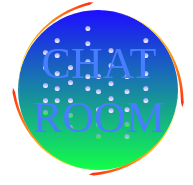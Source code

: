 <mxfile version="14.4.8" type="device"><diagram id="J_X7yaX-VysmV8UpEJtG" name="Page-1"><mxGraphModel dx="276" dy="156" grid="1" gridSize="10" guides="1" tooltips="1" connect="1" arrows="1" fold="1" page="1" pageScale="1" pageWidth="850" pageHeight="1100" math="0" shadow="0"><root><mxCell id="0"/><mxCell id="1" parent="0"/><mxCell id="dE_vzYyGs1oK6umDAV---1" value="" style="ellipse;whiteSpace=wrap;html=1;aspect=fixed;strokeColor=none;gradientColor=#12FF49;fillColor=#1D0DFF;" vertex="1" parent="1"><mxGeometry x="385" y="260" width="80" height="80" as="geometry"/></mxCell><mxCell id="dE_vzYyGs1oK6umDAV---7" value="" style="html=1;shadow=0;align=center;verticalAlign=middle;shape=mxgraph.arrows2.jumpInArrow;dy=0.67;dx=2.49;arrowHead=1.47;rounded=1;sketch=0;rotation=90;strokeColor=none;fillColor=#FF2A12;gradientColor=#FFF019;gradientDirection=west;" vertex="1" parent="1"><mxGeometry x="425.26" y="266" width="47.33" height="38" as="geometry"/></mxCell><mxCell id="dE_vzYyGs1oK6umDAV---10" value="" style="html=1;shadow=0;align=center;verticalAlign=middle;shape=mxgraph.arrows2.jumpInArrow;dy=0.67;dx=2.49;arrowHead=1.47;rounded=1;sketch=0;rotation=-185;strokeColor=none;fillColor=#FF2A12;gradientColor=#FFF019;gradientDirection=west;" vertex="1" parent="1"><mxGeometry x="418.67" y="303" width="47.33" height="38" as="geometry"/></mxCell><mxCell id="dE_vzYyGs1oK6umDAV---11" value="" style="html=1;shadow=0;align=center;verticalAlign=middle;shape=mxgraph.arrows2.jumpInArrow;dy=0.67;dx=2.49;arrowHead=1.47;rounded=1;sketch=0;rotation=-100;strokeColor=none;fillColor=#FF2A12;gradientColor=#FFF019;gradientDirection=west;" vertex="1" parent="1"><mxGeometry x="380.93" y="300" width="47.33" height="38" as="geometry"/></mxCell><mxCell id="dE_vzYyGs1oK6umDAV---14" value="" style="html=1;shadow=0;align=center;verticalAlign=middle;shape=mxgraph.arrows2.jumpInArrow;dy=0.67;dx=2.49;arrowHead=1.47;rounded=1;sketch=0;rotation=-15;strokeColor=none;fillColor=#FF2A12;gradientColor=#FFF019;gradientDirection=west;" vertex="1" parent="1"><mxGeometry x="380.93" y="261" width="47.33" height="38" as="geometry"/></mxCell><mxCell id="dE_vzYyGs1oK6umDAV---15" value="" style="ellipse;whiteSpace=wrap;html=1;aspect=fixed;rounded=1;sketch=0;gradientColor=#FFFFFF;strokeColor=none;fillColor=#9999FF;" vertex="1" parent="1"><mxGeometry x="397.5" y="280" width="2.5" height="2.5" as="geometry"/></mxCell><mxCell id="dE_vzYyGs1oK6umDAV---16" value="" style="ellipse;whiteSpace=wrap;html=1;aspect=fixed;rounded=1;sketch=0;gradientColor=#FFFFFF;strokeColor=none;fillColor=#9999FF;" vertex="1" parent="1"><mxGeometry x="397.5" y="287.5" width="2.5" height="2.5" as="geometry"/></mxCell><mxCell id="dE_vzYyGs1oK6umDAV---17" value="" style="ellipse;whiteSpace=wrap;html=1;aspect=fixed;rounded=1;sketch=0;gradientColor=#FFFFFF;strokeColor=none;fillColor=#9999FF;" vertex="1" parent="1"><mxGeometry x="397.5" y="296.5" width="2.5" height="2.5" as="geometry"/></mxCell><mxCell id="dE_vzYyGs1oK6umDAV---18" value="" style="ellipse;whiteSpace=wrap;html=1;aspect=fixed;rounded=1;sketch=0;gradientColor=#FFFFFF;strokeColor=none;fillColor=#9999FF;" vertex="1" parent="1"><mxGeometry x="397.5" y="304" width="2.5" height="2.5" as="geometry"/></mxCell><mxCell id="dE_vzYyGs1oK6umDAV---20" value="" style="ellipse;whiteSpace=wrap;html=1;aspect=fixed;rounded=1;sketch=0;strokeColor=none;fillColor=#9999FF;gradientColor=#22FF12;" vertex="1" parent="1"><mxGeometry x="397.5" y="310" width="2.5" height="2.5" as="geometry"/></mxCell><mxCell id="dE_vzYyGs1oK6umDAV---27" value="" style="ellipse;whiteSpace=wrap;html=1;aspect=fixed;rounded=1;sketch=0;gradientColor=#FFFFFF;strokeColor=none;fillColor=#9999FF;" vertex="1" parent="1"><mxGeometry x="403.35" y="274" width="2.5" height="2.5" as="geometry"/></mxCell><mxCell id="dE_vzYyGs1oK6umDAV---28" value="" style="ellipse;whiteSpace=wrap;html=1;aspect=fixed;rounded=1;sketch=0;gradientColor=#FFFFFF;strokeColor=none;fillColor=#9999FF;" vertex="1" parent="1"><mxGeometry x="403.35" y="281.5" width="2.5" height="2.5" as="geometry"/></mxCell><mxCell id="dE_vzYyGs1oK6umDAV---29" value="" style="ellipse;whiteSpace=wrap;html=1;aspect=fixed;rounded=1;sketch=0;gradientColor=#FFFFFF;strokeColor=none;fillColor=#9999FF;" vertex="1" parent="1"><mxGeometry x="403.35" y="290.5" width="2.5" height="2.5" as="geometry"/></mxCell><mxCell id="dE_vzYyGs1oK6umDAV---30" value="" style="ellipse;whiteSpace=wrap;html=1;aspect=fixed;rounded=1;sketch=0;gradientColor=#FFFFFF;strokeColor=none;fillColor=#9999FF;" vertex="1" parent="1"><mxGeometry x="403.35" y="298" width="2.5" height="2.5" as="geometry"/></mxCell><mxCell id="dE_vzYyGs1oK6umDAV---31" value="" style="ellipse;whiteSpace=wrap;html=1;aspect=fixed;rounded=1;sketch=0;gradientColor=#FFFFFF;strokeColor=none;fillColor=#9999FF;" vertex="1" parent="1"><mxGeometry x="403.35" y="304" width="2.5" height="2.5" as="geometry"/></mxCell><mxCell id="dE_vzYyGs1oK6umDAV---32" value="" style="ellipse;whiteSpace=wrap;html=1;aspect=fixed;rounded=1;sketch=0;gradientColor=#FFFFFF;strokeColor=none;fillColor=#9999FF;" vertex="1" parent="1"><mxGeometry x="410" y="287.5" width="2.5" height="2.5" as="geometry"/></mxCell><mxCell id="dE_vzYyGs1oK6umDAV---33" value="" style="ellipse;whiteSpace=wrap;html=1;aspect=fixed;rounded=1;sketch=0;gradientColor=#FFFFFF;strokeColor=none;fillColor=#9999FF;" vertex="1" parent="1"><mxGeometry x="410" y="295" width="2.5" height="2.5" as="geometry"/></mxCell><mxCell id="dE_vzYyGs1oK6umDAV---34" value="" style="ellipse;whiteSpace=wrap;html=1;aspect=fixed;rounded=1;sketch=0;gradientColor=#FFFFFF;strokeColor=none;fillColor=#9999FF;" vertex="1" parent="1"><mxGeometry x="410" y="304" width="2.5" height="2.5" as="geometry"/></mxCell><mxCell id="dE_vzYyGs1oK6umDAV---35" value="" style="ellipse;whiteSpace=wrap;html=1;aspect=fixed;rounded=1;sketch=0;strokeColor=none;fillColor=#9999FF;gradientColor=#22FF12;" vertex="1" parent="1"><mxGeometry x="410" y="311.5" width="2.5" height="2.5" as="geometry"/></mxCell><mxCell id="dE_vzYyGs1oK6umDAV---36" value="" style="ellipse;whiteSpace=wrap;html=1;aspect=fixed;rounded=1;sketch=0;strokeColor=none;fillColor=#9999FF;gradientColor=#22FF12;" vertex="1" parent="1"><mxGeometry x="410" y="317.5" width="2.5" height="2.5" as="geometry"/></mxCell><mxCell id="dE_vzYyGs1oK6umDAV---37" value="" style="ellipse;whiteSpace=wrap;html=1;aspect=fixed;rounded=1;sketch=0;gradientColor=#FFFFFF;strokeColor=none;fillColor=#9999FF;" vertex="1" parent="1"><mxGeometry x="418.67" y="268" width="2.5" height="2.5" as="geometry"/></mxCell><mxCell id="dE_vzYyGs1oK6umDAV---38" value="" style="ellipse;whiteSpace=wrap;html=1;aspect=fixed;rounded=1;sketch=0;gradientColor=#FFFFFF;strokeColor=none;fillColor=#9999FF;" vertex="1" parent="1"><mxGeometry x="418.67" y="275.5" width="2.5" height="2.5" as="geometry"/></mxCell><mxCell id="dE_vzYyGs1oK6umDAV---39" value="" style="ellipse;whiteSpace=wrap;html=1;aspect=fixed;rounded=1;sketch=0;gradientColor=#FFFFFF;strokeColor=none;fillColor=#9999FF;" vertex="1" parent="1"><mxGeometry x="418.67" y="284.5" width="2.5" height="2.5" as="geometry"/></mxCell><mxCell id="dE_vzYyGs1oK6umDAV---40" value="" style="ellipse;whiteSpace=wrap;html=1;aspect=fixed;rounded=1;sketch=0;gradientColor=#FFFFFF;strokeColor=none;fillColor=#9999FF;" vertex="1" parent="1"><mxGeometry x="418.67" y="292" width="2.5" height="2.5" as="geometry"/></mxCell><mxCell id="dE_vzYyGs1oK6umDAV---41" value="" style="ellipse;whiteSpace=wrap;html=1;aspect=fixed;rounded=1;sketch=0;gradientColor=#FFFFFF;strokeColor=none;fillColor=#9999FF;" vertex="1" parent="1"><mxGeometry x="418.67" y="298" width="2.5" height="2.5" as="geometry"/></mxCell><mxCell id="dE_vzYyGs1oK6umDAV---42" value="" style="ellipse;whiteSpace=wrap;html=1;aspect=fixed;rounded=1;sketch=0;gradientColor=#FFFFFF;strokeColor=none;fillColor=#9999FF;" vertex="1" parent="1"><mxGeometry x="424" y="292" width="2.5" height="2.5" as="geometry"/></mxCell><mxCell id="dE_vzYyGs1oK6umDAV---43" value="" style="ellipse;whiteSpace=wrap;html=1;aspect=fixed;rounded=1;sketch=0;gradientColor=#FFFFFF;strokeColor=none;fillColor=#9999FF;" vertex="1" parent="1"><mxGeometry x="424" y="299.5" width="2.5" height="2.5" as="geometry"/></mxCell><mxCell id="dE_vzYyGs1oK6umDAV---44" value="" style="ellipse;whiteSpace=wrap;html=1;aspect=fixed;rounded=1;sketch=0;gradientColor=#FFFFFF;strokeColor=none;fillColor=#9999FF;" vertex="1" parent="1"><mxGeometry x="424" y="308.5" width="2.5" height="2.5" as="geometry"/></mxCell><mxCell id="dE_vzYyGs1oK6umDAV---45" value="" style="ellipse;whiteSpace=wrap;html=1;aspect=fixed;rounded=1;sketch=0;strokeColor=none;fillColor=#9999FF;gradientColor=#22FF12;" vertex="1" parent="1"><mxGeometry x="424" y="316" width="2.5" height="2.5" as="geometry"/></mxCell><mxCell id="dE_vzYyGs1oK6umDAV---46" value="" style="ellipse;whiteSpace=wrap;html=1;aspect=fixed;rounded=1;sketch=0;strokeColor=none;fillColor=#9999FF;gradientColor=#22FF12;" vertex="1" parent="1"><mxGeometry x="424" y="322" width="2.5" height="2.5" as="geometry"/></mxCell><mxCell id="dE_vzYyGs1oK6umDAV---50" value="" style="ellipse;whiteSpace=wrap;html=1;aspect=fixed;rounded=1;sketch=0;gradientColor=#FFFFFF;strokeColor=none;fillColor=#9999FF;" vertex="1" parent="1"><mxGeometry x="430.26" y="303" width="2.5" height="2.5" as="geometry"/></mxCell><mxCell id="dE_vzYyGs1oK6umDAV---52" value="" style="ellipse;whiteSpace=wrap;html=1;aspect=fixed;rounded=1;sketch=0;gradientColor=#FFFFFF;strokeColor=none;fillColor=#9999FF;" vertex="1" parent="1"><mxGeometry x="438.26" y="292" width="2.5" height="2.5" as="geometry"/></mxCell><mxCell id="dE_vzYyGs1oK6umDAV---53" value="" style="ellipse;whiteSpace=wrap;html=1;aspect=fixed;rounded=1;sketch=0;gradientColor=#FFFFFF;strokeColor=none;fillColor=#9999FF;" vertex="1" parent="1"><mxGeometry x="438.26" y="299.5" width="2.5" height="2.5" as="geometry"/></mxCell><mxCell id="dE_vzYyGs1oK6umDAV---54" value="" style="ellipse;whiteSpace=wrap;html=1;aspect=fixed;rounded=1;sketch=0;gradientColor=#FFFFFF;strokeColor=none;fillColor=#9999FF;" vertex="1" parent="1"><mxGeometry x="438.26" y="308.5" width="2.5" height="2.5" as="geometry"/></mxCell><mxCell id="dE_vzYyGs1oK6umDAV---55" value="" style="ellipse;whiteSpace=wrap;html=1;aspect=fixed;rounded=1;sketch=0;strokeColor=none;fillColor=#9999FF;gradientColor=#22FF12;" vertex="1" parent="1"><mxGeometry x="438.26" y="316" width="2.5" height="2.5" as="geometry"/></mxCell><mxCell id="dE_vzYyGs1oK6umDAV---56" value="" style="ellipse;whiteSpace=wrap;html=1;aspect=fixed;rounded=1;sketch=0;strokeColor=none;fillColor=#9999FF;gradientColor=#69FF91;" vertex="1" parent="1"><mxGeometry x="438.26" y="322" width="2.5" height="2.5" as="geometry"/></mxCell><mxCell id="dE_vzYyGs1oK6umDAV---57" value="" style="ellipse;whiteSpace=wrap;html=1;aspect=fixed;rounded=1;sketch=0;gradientColor=#FFFFFF;strokeColor=none;fillColor=#9999FF;" vertex="1" parent="1"><mxGeometry x="447.67" y="274" width="2.5" height="2.5" as="geometry"/></mxCell><mxCell id="dE_vzYyGs1oK6umDAV---58" value="" style="ellipse;whiteSpace=wrap;html=1;aspect=fixed;rounded=1;sketch=0;gradientColor=#FFFFFF;strokeColor=none;fillColor=#9999FF;" vertex="1" parent="1"><mxGeometry x="447.67" y="281.5" width="2.5" height="2.5" as="geometry"/></mxCell><mxCell id="dE_vzYyGs1oK6umDAV---59" value="" style="ellipse;whiteSpace=wrap;html=1;aspect=fixed;rounded=1;sketch=0;gradientColor=#FFFFFF;strokeColor=none;fillColor=#9999FF;" vertex="1" parent="1"><mxGeometry x="447.67" y="290.5" width="2.5" height="2.5" as="geometry"/></mxCell><mxCell id="dE_vzYyGs1oK6umDAV---60" value="" style="ellipse;whiteSpace=wrap;html=1;aspect=fixed;rounded=1;sketch=0;gradientColor=#FFFFFF;strokeColor=none;fillColor=#9999FF;" vertex="1" parent="1"><mxGeometry x="447.67" y="298" width="2.5" height="2.5" as="geometry"/></mxCell><mxCell id="dE_vzYyGs1oK6umDAV---61" value="" style="ellipse;whiteSpace=wrap;html=1;aspect=fixed;rounded=1;sketch=0;gradientColor=#FFFFFF;strokeColor=none;fillColor=#9999FF;" vertex="1" parent="1"><mxGeometry x="447.67" y="304" width="2.5" height="2.5" as="geometry"/></mxCell><mxCell id="dE_vzYyGs1oK6umDAV---65" value="" style="ellipse;whiteSpace=wrap;html=1;aspect=fixed;rounded=1;sketch=0;gradientColor=#FFFFFF;strokeColor=none;fillColor=#9999FF;" vertex="1" parent="1"><mxGeometry x="430.26" y="279" width="2.5" height="2.5" as="geometry"/></mxCell><mxCell id="dE_vzYyGs1oK6umDAV---66" value="" style="ellipse;whiteSpace=wrap;html=1;aspect=fixed;rounded=1;sketch=0;gradientColor=#FFFFFF;strokeColor=none;fillColor=#9999FF;" vertex="1" parent="1"><mxGeometry x="430.26" y="286.5" width="2.5" height="2.5" as="geometry"/></mxCell><mxCell id="dE_vzYyGs1oK6umDAV---67" value="" style="ellipse;whiteSpace=wrap;html=1;aspect=fixed;rounded=1;sketch=0;gradientColor=#FFFFFF;strokeColor=none;fillColor=#9999FF;" vertex="1" parent="1"><mxGeometry x="430.26" y="295.5" width="2.5" height="2.5" as="geometry"/></mxCell><mxCell id="dE_vzYyGs1oK6umDAV---68" value="" style="ellipse;whiteSpace=wrap;html=1;aspect=fixed;rounded=1;sketch=0;gradientColor=#FFFFFF;strokeColor=none;fillColor=#9999FF;" vertex="1" parent="1"><mxGeometry x="430.26" y="309" width="2.5" height="2.5" as="geometry"/></mxCell><mxCell id="dE_vzYyGs1oK6umDAV---70" value="CHAT&lt;br style=&quot;font-size: 22px;&quot;&gt;ROOM" style="text;html=1;align=center;verticalAlign=middle;resizable=0;points=[];autosize=1;rounded=1;glass=1;shadow=1;fontFamily=Tahoma;fontSize=22;labelBackgroundColor=none;labelBorderColor=none;fontStyle=0;horizontal=1;fontColor=#477EFF;direction=west;" vertex="1" parent="1"><mxGeometry x="385" y="270" width="80" height="60" as="geometry"/></mxCell></root></mxGraphModel></diagram></mxfile>